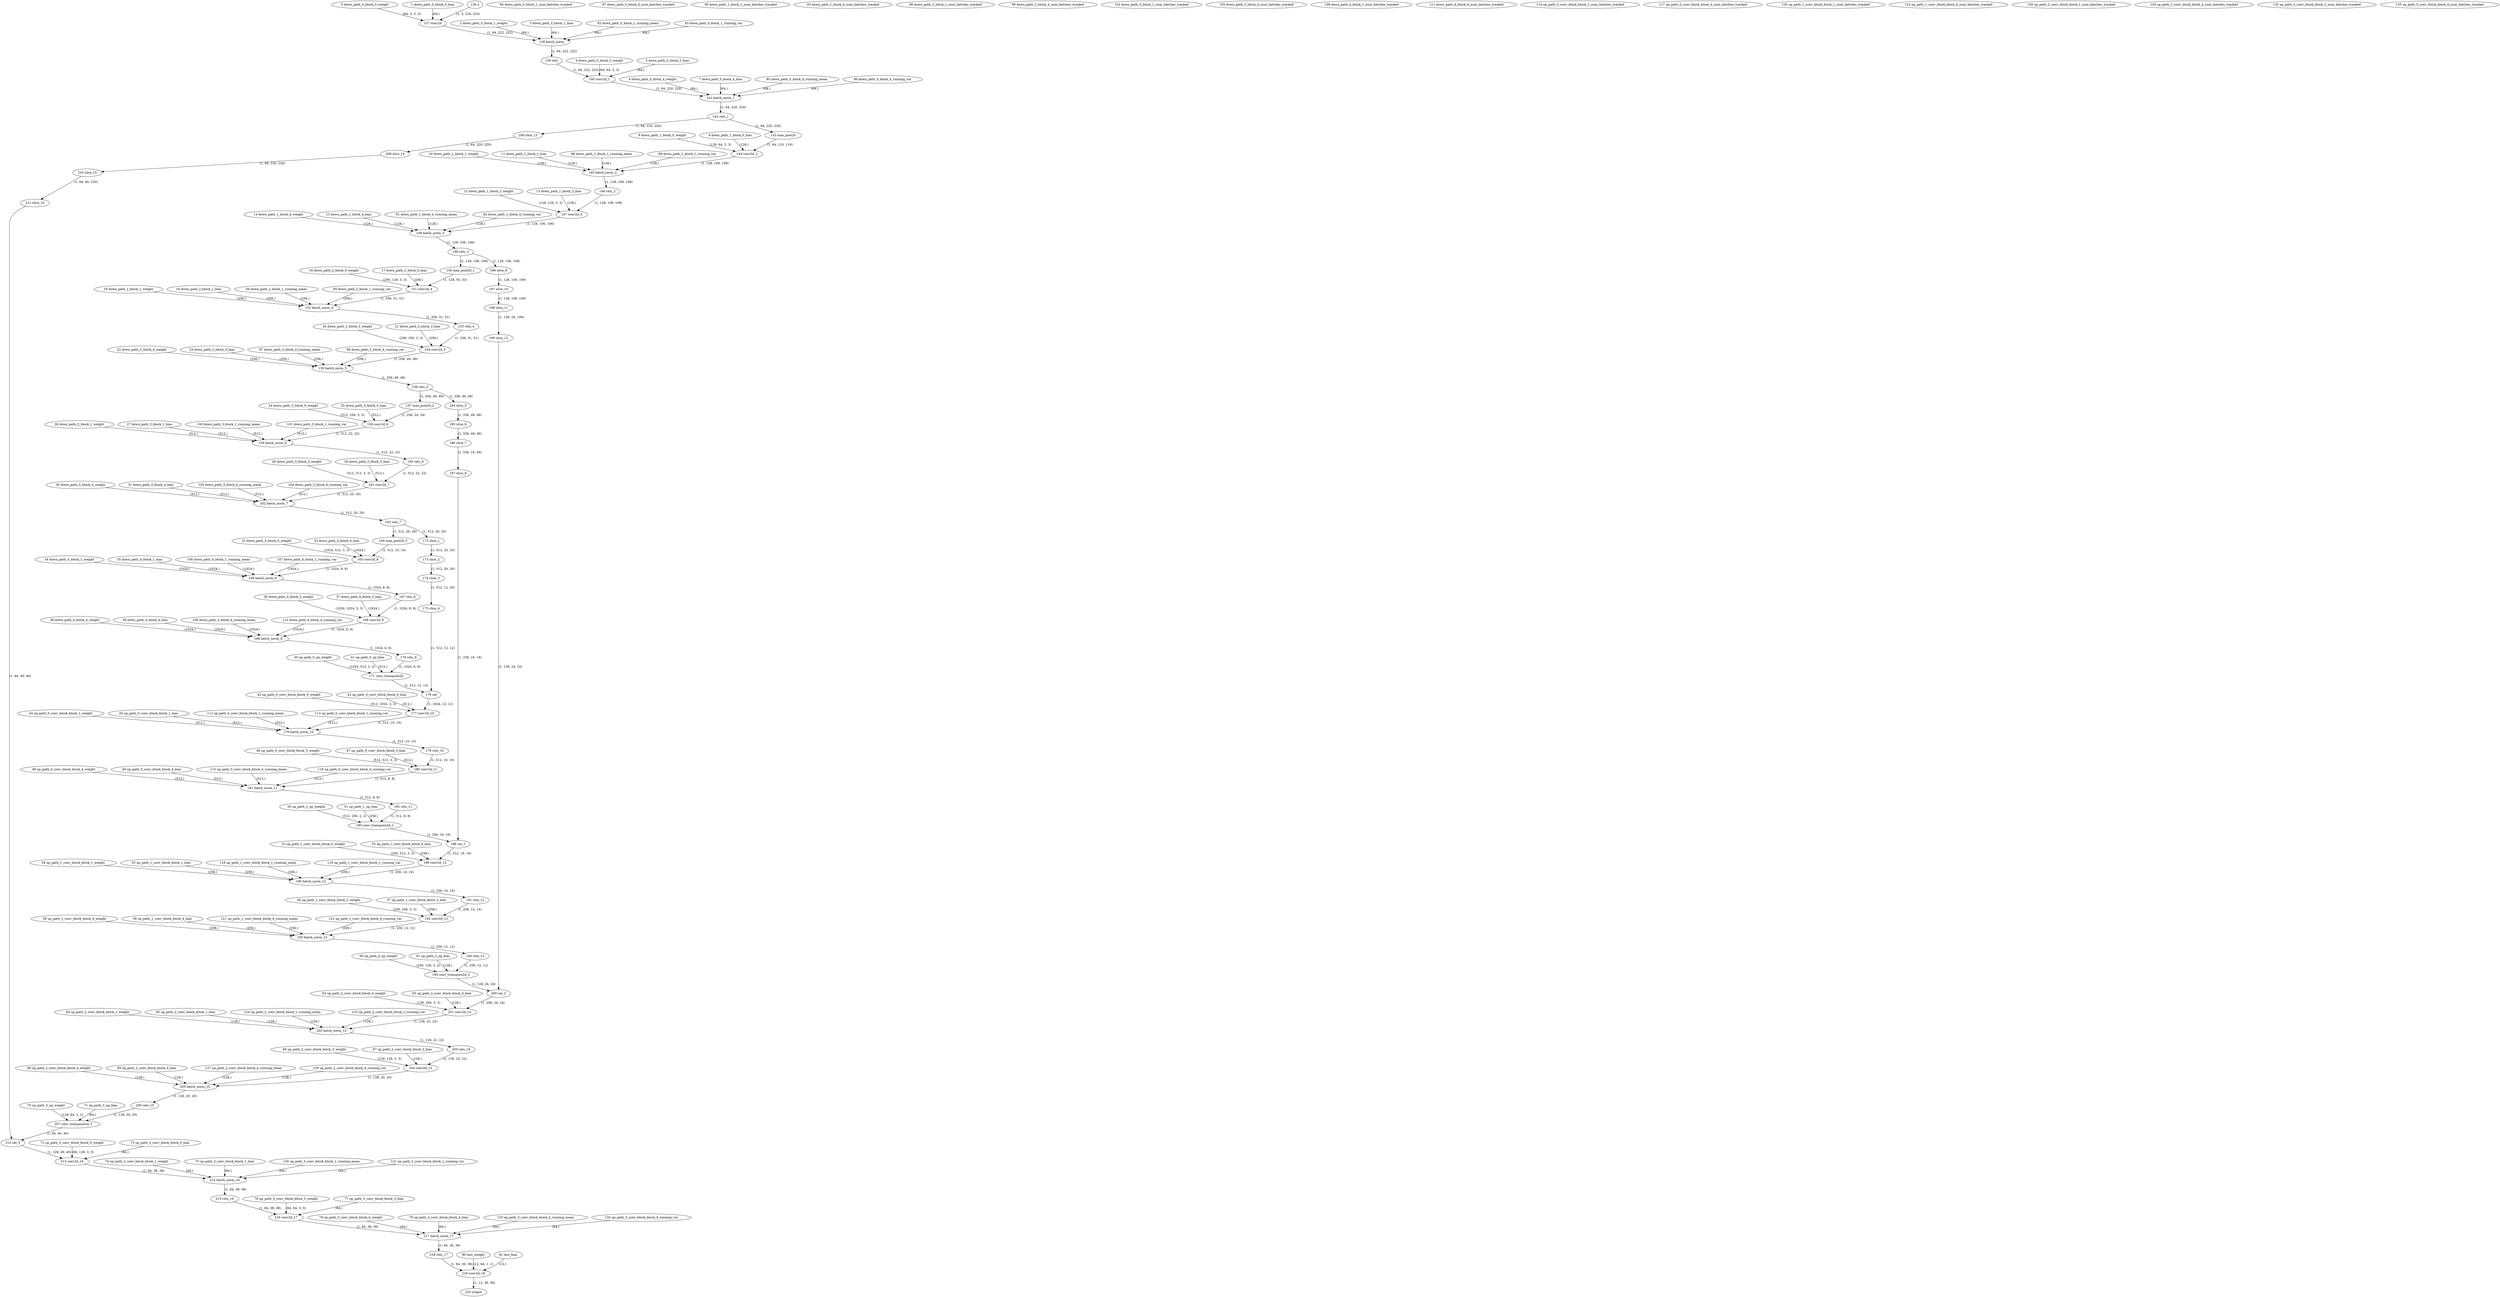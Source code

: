 strict digraph {
"0 down_path_0_block_0_weight" [id=0, type="get_attr"];
"1 down_path_0_block_0_bias" [id=1, type="get_attr"];
"2 down_path_0_block_1_weight" [id=2, type="get_attr"];
"3 down_path_0_block_1_bias" [id=3, type="get_attr"];
"4 down_path_0_block_3_weight" [id=4, type="get_attr"];
"5 down_path_0_block_3_bias" [id=5, type="get_attr"];
"6 down_path_0_block_4_weight" [id=6, type="get_attr"];
"7 down_path_0_block_4_bias" [id=7, type="get_attr"];
"8 down_path_1_block_0_weight" [id=8, type="get_attr"];
"9 down_path_1_block_0_bias" [id=9, type="get_attr"];
"10 down_path_1_block_1_weight" [id=10, type="get_attr"];
"11 down_path_1_block_1_bias" [id=11, type="get_attr"];
"12 down_path_1_block_3_weight" [id=12, type="get_attr"];
"13 down_path_1_block_3_bias" [id=13, type="get_attr"];
"14 down_path_1_block_4_weight" [id=14, type="get_attr"];
"15 down_path_1_block_4_bias" [id=15, type="get_attr"];
"16 down_path_2_block_0_weight" [id=16, type="get_attr"];
"17 down_path_2_block_0_bias" [id=17, type="get_attr"];
"18 down_path_2_block_1_weight" [id=18, type="get_attr"];
"19 down_path_2_block_1_bias" [id=19, type="get_attr"];
"20 down_path_2_block_3_weight" [id=20, type="get_attr"];
"21 down_path_2_block_3_bias" [id=21, type="get_attr"];
"22 down_path_2_block_4_weight" [id=22, type="get_attr"];
"23 down_path_2_block_4_bias" [id=23, type="get_attr"];
"24 down_path_3_block_0_weight" [id=24, type="get_attr"];
"25 down_path_3_block_0_bias" [id=25, type="get_attr"];
"26 down_path_3_block_1_weight" [id=26, type="get_attr"];
"27 down_path_3_block_1_bias" [id=27, type="get_attr"];
"28 down_path_3_block_3_weight" [id=28, type="get_attr"];
"29 down_path_3_block_3_bias" [id=29, type="get_attr"];
"30 down_path_3_block_4_weight" [id=30, type="get_attr"];
"31 down_path_3_block_4_bias" [id=31, type="get_attr"];
"32 down_path_4_block_0_weight" [id=32, type="get_attr"];
"33 down_path_4_block_0_bias" [id=33, type="get_attr"];
"34 down_path_4_block_1_weight" [id=34, type="get_attr"];
"35 down_path_4_block_1_bias" [id=35, type="get_attr"];
"36 down_path_4_block_3_weight" [id=36, type="get_attr"];
"37 down_path_4_block_3_bias" [id=37, type="get_attr"];
"38 down_path_4_block_4_weight" [id=38, type="get_attr"];
"39 down_path_4_block_4_bias" [id=39, type="get_attr"];
"40 up_path_0_up_weight" [id=40, type="get_attr"];
"41 up_path_0_up_bias" [id=41, type="get_attr"];
"42 up_path_0_conv_block_block_0_weight" [id=42, type="get_attr"];
"43 up_path_0_conv_block_block_0_bias" [id=43, type="get_attr"];
"44 up_path_0_conv_block_block_1_weight" [id=44, type="get_attr"];
"45 up_path_0_conv_block_block_1_bias" [id=45, type="get_attr"];
"46 up_path_0_conv_block_block_3_weight" [id=46, type="get_attr"];
"47 up_path_0_conv_block_block_3_bias" [id=47, type="get_attr"];
"48 up_path_0_conv_block_block_4_weight" [id=48, type="get_attr"];
"49 up_path_0_conv_block_block_4_bias" [id=49, type="get_attr"];
"50 up_path_1_up_weight" [id=50, type="get_attr"];
"51 up_path_1_up_bias" [id=51, type="get_attr"];
"52 up_path_1_conv_block_block_0_weight" [id=52, type="get_attr"];
"53 up_path_1_conv_block_block_0_bias" [id=53, type="get_attr"];
"54 up_path_1_conv_block_block_1_weight" [id=54, type="get_attr"];
"55 up_path_1_conv_block_block_1_bias" [id=55, type="get_attr"];
"56 up_path_1_conv_block_block_3_weight" [id=56, type="get_attr"];
"57 up_path_1_conv_block_block_3_bias" [id=57, type="get_attr"];
"58 up_path_1_conv_block_block_4_weight" [id=58, type="get_attr"];
"59 up_path_1_conv_block_block_4_bias" [id=59, type="get_attr"];
"60 up_path_2_up_weight" [id=60, type="get_attr"];
"61 up_path_2_up_bias" [id=61, type="get_attr"];
"62 up_path_2_conv_block_block_0_weight" [id=62, type="get_attr"];
"63 up_path_2_conv_block_block_0_bias" [id=63, type="get_attr"];
"64 up_path_2_conv_block_block_1_weight" [id=64, type="get_attr"];
"65 up_path_2_conv_block_block_1_bias" [id=65, type="get_attr"];
"66 up_path_2_conv_block_block_3_weight" [id=66, type="get_attr"];
"67 up_path_2_conv_block_block_3_bias" [id=67, type="get_attr"];
"68 up_path_2_conv_block_block_4_weight" [id=68, type="get_attr"];
"69 up_path_2_conv_block_block_4_bias" [id=69, type="get_attr"];
"70 up_path_3_up_weight" [id=70, type="get_attr"];
"71 up_path_3_up_bias" [id=71, type="get_attr"];
"72 up_path_3_conv_block_block_0_weight" [id=72, type="get_attr"];
"73 up_path_3_conv_block_block_0_bias" [id=73, type="get_attr"];
"74 up_path_3_conv_block_block_1_weight" [id=74, type="get_attr"];
"75 up_path_3_conv_block_block_1_bias" [id=75, type="get_attr"];
"76 up_path_3_conv_block_block_3_weight" [id=76, type="get_attr"];
"77 up_path_3_conv_block_block_3_bias" [id=77, type="get_attr"];
"78 up_path_3_conv_block_block_4_weight" [id=78, type="get_attr"];
"79 up_path_3_conv_block_block_4_bias" [id=79, type="get_attr"];
"80 last_weight" [id=80, type="get_attr"];
"81 last_bias" [id=81, type="get_attr"];
"82 down_path_0_block_1_running_mean" [id=82, type="get_attr"];
"83 down_path_0_block_1_running_var" [id=83, type="get_attr"];
"84 down_path_0_block_1_num_batches_tracked" [id=84, type="get_attr"];
"85 down_path_0_block_4_running_mean" [id=85, type="get_attr"];
"86 down_path_0_block_4_running_var" [id=86, type="get_attr"];
"87 down_path_0_block_4_num_batches_tracked" [id=87, type="get_attr"];
"88 down_path_1_block_1_running_mean" [id=88, type="get_attr"];
"89 down_path_1_block_1_running_var" [id=89, type="get_attr"];
"90 down_path_1_block_1_num_batches_tracked" [id=90, type="get_attr"];
"91 down_path_1_block_4_running_mean" [id=91, type="get_attr"];
"92 down_path_1_block_4_running_var" [id=92, type="get_attr"];
"93 down_path_1_block_4_num_batches_tracked" [id=93, type="get_attr"];
"94 down_path_2_block_1_running_mean" [id=94, type="get_attr"];
"95 down_path_2_block_1_running_var" [id=95, type="get_attr"];
"96 down_path_2_block_1_num_batches_tracked" [id=96, type="get_attr"];
"97 down_path_2_block_4_running_mean" [id=97, type="get_attr"];
"98 down_path_2_block_4_running_var" [id=98, type="get_attr"];
"99 down_path_2_block_4_num_batches_tracked" [id=99, type="get_attr"];
"100 down_path_3_block_1_running_mean" [id=100, type="get_attr"];
"101 down_path_3_block_1_running_var" [id=101, type="get_attr"];
"102 down_path_3_block_1_num_batches_tracked" [id=102, type="get_attr"];
"103 down_path_3_block_4_running_mean" [id=103, type="get_attr"];
"104 down_path_3_block_4_running_var" [id=104, type="get_attr"];
"105 down_path_3_block_4_num_batches_tracked" [id=105, type="get_attr"];
"106 down_path_4_block_1_running_mean" [id=106, type="get_attr"];
"107 down_path_4_block_1_running_var" [id=107, type="get_attr"];
"108 down_path_4_block_1_num_batches_tracked" [id=108, type="get_attr"];
"109 down_path_4_block_4_running_mean" [id=109, type="get_attr"];
"110 down_path_4_block_4_running_var" [id=110, type="get_attr"];
"111 down_path_4_block_4_num_batches_tracked" [id=111, type="get_attr"];
"112 up_path_0_conv_block_block_1_running_mean" [id=112, type="get_attr"];
"113 up_path_0_conv_block_block_1_running_var" [id=113, type="get_attr"];
"114 up_path_0_conv_block_block_1_num_batches_tracked" [id=114, type="get_attr"];
"115 up_path_0_conv_block_block_4_running_mean" [id=115, type="get_attr"];
"116 up_path_0_conv_block_block_4_running_var" [id=116, type="get_attr"];
"117 up_path_0_conv_block_block_4_num_batches_tracked" [id=117, type="get_attr"];
"118 up_path_1_conv_block_block_1_running_mean" [id=118, type="get_attr"];
"119 up_path_1_conv_block_block_1_running_var" [id=119, type="get_attr"];
"120 up_path_1_conv_block_block_1_num_batches_tracked" [id=120, type="get_attr"];
"121 up_path_1_conv_block_block_4_running_mean" [id=121, type="get_attr"];
"122 up_path_1_conv_block_block_4_running_var" [id=122, type="get_attr"];
"123 up_path_1_conv_block_block_4_num_batches_tracked" [id=123, type="get_attr"];
"124 up_path_2_conv_block_block_1_running_mean" [id=124, type="get_attr"];
"125 up_path_2_conv_block_block_1_running_var" [id=125, type="get_attr"];
"126 up_path_2_conv_block_block_1_num_batches_tracked" [id=126, type="get_attr"];
"127 up_path_2_conv_block_block_4_running_mean" [id=127, type="get_attr"];
"128 up_path_2_conv_block_block_4_running_var" [id=128, type="get_attr"];
"129 up_path_2_conv_block_block_4_num_batches_tracked" [id=129, type="get_attr"];
"130 up_path_3_conv_block_block_1_running_mean" [id=130, type="get_attr"];
"131 up_path_3_conv_block_block_1_running_var" [id=131, type="get_attr"];
"132 up_path_3_conv_block_block_1_num_batches_tracked" [id=132, type="get_attr"];
"133 up_path_3_conv_block_block_4_running_mean" [id=133, type="get_attr"];
"134 up_path_3_conv_block_block_4_running_var" [id=134, type="get_attr"];
"135 up_path_3_conv_block_block_4_num_batches_tracked" [id=135, type="get_attr"];
"136 x" [id=136, type=input];
"137 conv2d" [id=137, type=conv2d];
"138 batch_norm" [id=138, type="batch_norm"];
"139 relu" [id=139, type=relu];
"140 conv2d_1" [id=140, type=conv2d];
"141 batch_norm_1" [id=141, type="batch_norm"];
"142 relu_1" [id=142, type=relu];
"143 max_pool2d" [id=143, type="max_pool2d"];
"144 conv2d_2" [id=144, type=conv2d];
"145 batch_norm_2" [id=145, type="batch_norm"];
"146 relu_2" [id=146, type=relu];
"147 conv2d_3" [id=147, type=conv2d];
"148 batch_norm_3" [id=148, type="batch_norm"];
"149 relu_3" [id=149, type=relu];
"150 max_pool2d_1" [id=150, type="max_pool2d"];
"151 conv2d_4" [id=151, type=conv2d];
"152 batch_norm_4" [id=152, type="batch_norm"];
"153 relu_4" [id=153, type=relu];
"154 conv2d_5" [id=154, type=conv2d];
"155 batch_norm_5" [id=155, type="batch_norm"];
"156 relu_5" [id=156, type=relu];
"157 max_pool2d_2" [id=157, type="max_pool2d"];
"158 conv2d_6" [id=158, type=conv2d];
"159 batch_norm_6" [id=159, type="batch_norm"];
"160 relu_6" [id=160, type=relu];
"161 conv2d_7" [id=161, type=conv2d];
"162 batch_norm_7" [id=162, type="batch_norm"];
"163 relu_7" [id=163, type=relu];
"164 max_pool2d_3" [id=164, type="max_pool2d"];
"165 conv2d_8" [id=165, type=conv2d];
"166 batch_norm_8" [id=166, type="batch_norm"];
"167 relu_8" [id=167, type=relu];
"168 conv2d_9" [id=168, type=conv2d];
"169 batch_norm_9" [id=169, type="batch_norm"];
"170 relu_9" [id=170, type=relu];
"171 conv_transpose2d" [id=171, type="conv_transpose2d"];
"172 slice_1" [id=172, type=slice];
"173 slice_2" [id=173, type=slice];
"174 slice_3" [id=174, type=slice];
"175 slice_4" [id=175, type=slice];
"176 cat" [id=176, type=cat];
"177 conv2d_10" [id=177, type=conv2d];
"178 batch_norm_10" [id=178, type="batch_norm"];
"179 relu_10" [id=179, type=relu];
"180 conv2d_11" [id=180, type=conv2d];
"181 batch_norm_11" [id=181, type="batch_norm"];
"182 relu_11" [id=182, type=relu];
"183 conv_transpose2d_1" [id=183, type="conv_transpose2d"];
"184 slice_5" [id=184, type=slice];
"185 slice_6" [id=185, type=slice];
"186 slice_7" [id=186, type=slice];
"187 slice_8" [id=187, type=slice];
"188 cat_1" [id=188, type=cat];
"189 conv2d_12" [id=189, type=conv2d];
"190 batch_norm_12" [id=190, type="batch_norm"];
"191 relu_12" [id=191, type=relu];
"192 conv2d_13" [id=192, type=conv2d];
"193 batch_norm_13" [id=193, type="batch_norm"];
"194 relu_13" [id=194, type=relu];
"195 conv_transpose2d_2" [id=195, type="conv_transpose2d"];
"196 slice_9" [id=196, type=slice];
"197 slice_10" [id=197, type=slice];
"198 slice_11" [id=198, type=slice];
"199 slice_12" [id=199, type=slice];
"200 cat_2" [id=200, type=cat];
"201 conv2d_14" [id=201, type=conv2d];
"202 batch_norm_14" [id=202, type="batch_norm"];
"203 relu_14" [id=203, type=relu];
"204 conv2d_15" [id=204, type=conv2d];
"205 batch_norm_15" [id=205, type="batch_norm"];
"206 relu_15" [id=206, type=relu];
"207 conv_transpose2d_3" [id=207, type="conv_transpose2d"];
"208 slice_13" [id=208, type=slice];
"209 slice_14" [id=209, type=slice];
"210 slice_15" [id=210, type=slice];
"211 slice_16" [id=211, type=slice];
"212 cat_3" [id=212, type=cat];
"213 conv2d_16" [id=213, type=conv2d];
"214 batch_norm_16" [id=214, type="batch_norm"];
"215 relu_16" [id=215, type=relu];
"216 conv2d_17" [id=216, type=conv2d];
"217 batch_norm_17" [id=217, type="batch_norm"];
"218 relu_17" [id=218, type=relu];
"219 conv2d_18" [id=219, type=conv2d];
"220 output" [id=220, type=output];
"0 down_path_0_block_0_weight" -> "137 conv2d" [style=solid, label="(64, 3, 3, 3)"];
"1 down_path_0_block_0_bias" -> "137 conv2d" [style=solid, label="(64,)"];
"2 down_path_0_block_1_weight" -> "138 batch_norm" [style=solid, label="(64,)"];
"3 down_path_0_block_1_bias" -> "138 batch_norm" [style=solid, label="(64,)"];
"4 down_path_0_block_3_weight" -> "140 conv2d_1" [style=solid, label="(64, 64, 3, 3)"];
"5 down_path_0_block_3_bias" -> "140 conv2d_1" [style=solid, label="(64,)"];
"6 down_path_0_block_4_weight" -> "141 batch_norm_1" [style=solid, label="(64,)"];
"7 down_path_0_block_4_bias" -> "141 batch_norm_1" [style=solid, label="(64,)"];
"8 down_path_1_block_0_weight" -> "144 conv2d_2" [style=solid, label="(128, 64, 3, 3)"];
"9 down_path_1_block_0_bias" -> "144 conv2d_2" [style=solid, label="(128,)"];
"10 down_path_1_block_1_weight" -> "145 batch_norm_2" [style=solid, label="(128,)"];
"11 down_path_1_block_1_bias" -> "145 batch_norm_2" [style=solid, label="(128,)"];
"12 down_path_1_block_3_weight" -> "147 conv2d_3" [style=solid, label="(128, 128, 3, 3)"];
"13 down_path_1_block_3_bias" -> "147 conv2d_3" [style=solid, label="(128,)"];
"14 down_path_1_block_4_weight" -> "148 batch_norm_3" [style=solid, label="(128,)"];
"15 down_path_1_block_4_bias" -> "148 batch_norm_3" [style=solid, label="(128,)"];
"16 down_path_2_block_0_weight" -> "151 conv2d_4" [style=solid, label="(256, 128, 3, 3)"];
"17 down_path_2_block_0_bias" -> "151 conv2d_4" [style=solid, label="(256,)"];
"18 down_path_2_block_1_weight" -> "152 batch_norm_4" [style=solid, label="(256,)"];
"19 down_path_2_block_1_bias" -> "152 batch_norm_4" [style=solid, label="(256,)"];
"20 down_path_2_block_3_weight" -> "154 conv2d_5" [style=solid, label="(256, 256, 3, 3)"];
"21 down_path_2_block_3_bias" -> "154 conv2d_5" [style=solid, label="(256,)"];
"22 down_path_2_block_4_weight" -> "155 batch_norm_5" [style=solid, label="(256,)"];
"23 down_path_2_block_4_bias" -> "155 batch_norm_5" [style=solid, label="(256,)"];
"24 down_path_3_block_0_weight" -> "158 conv2d_6" [style=solid, label="(512, 256, 3, 3)"];
"25 down_path_3_block_0_bias" -> "158 conv2d_6" [style=solid, label="(512,)"];
"26 down_path_3_block_1_weight" -> "159 batch_norm_6" [style=solid, label="(512,)"];
"27 down_path_3_block_1_bias" -> "159 batch_norm_6" [style=solid, label="(512,)"];
"28 down_path_3_block_3_weight" -> "161 conv2d_7" [style=solid, label="(512, 512, 3, 3)"];
"29 down_path_3_block_3_bias" -> "161 conv2d_7" [style=solid, label="(512,)"];
"30 down_path_3_block_4_weight" -> "162 batch_norm_7" [style=solid, label="(512,)"];
"31 down_path_3_block_4_bias" -> "162 batch_norm_7" [style=solid, label="(512,)"];
"32 down_path_4_block_0_weight" -> "165 conv2d_8" [style=solid, label="(1024, 512, 3, 3)"];
"33 down_path_4_block_0_bias" -> "165 conv2d_8" [style=solid, label="(1024,)"];
"34 down_path_4_block_1_weight" -> "166 batch_norm_8" [style=solid, label="(1024,)"];
"35 down_path_4_block_1_bias" -> "166 batch_norm_8" [style=solid, label="(1024,)"];
"36 down_path_4_block_3_weight" -> "168 conv2d_9" [style=solid, label="(1024, 1024, 3, 3)"];
"37 down_path_4_block_3_bias" -> "168 conv2d_9" [style=solid, label="(1024,)"];
"38 down_path_4_block_4_weight" -> "169 batch_norm_9" [style=solid, label="(1024,)"];
"39 down_path_4_block_4_bias" -> "169 batch_norm_9" [style=solid, label="(1024,)"];
"40 up_path_0_up_weight" -> "171 conv_transpose2d" [style=solid, label="(1024, 512, 2, 2)"];
"41 up_path_0_up_bias" -> "171 conv_transpose2d" [style=solid, label="(512,)"];
"42 up_path_0_conv_block_block_0_weight" -> "177 conv2d_10" [style=solid, label="(512, 1024, 3, 3)"];
"43 up_path_0_conv_block_block_0_bias" -> "177 conv2d_10" [style=solid, label="(512,)"];
"44 up_path_0_conv_block_block_1_weight" -> "178 batch_norm_10" [style=solid, label="(512,)"];
"45 up_path_0_conv_block_block_1_bias" -> "178 batch_norm_10" [style=solid, label="(512,)"];
"46 up_path_0_conv_block_block_3_weight" -> "180 conv2d_11" [style=solid, label="(512, 512, 3, 3)"];
"47 up_path_0_conv_block_block_3_bias" -> "180 conv2d_11" [style=solid, label="(512,)"];
"48 up_path_0_conv_block_block_4_weight" -> "181 batch_norm_11" [style=solid, label="(512,)"];
"49 up_path_0_conv_block_block_4_bias" -> "181 batch_norm_11" [style=solid, label="(512,)"];
"50 up_path_1_up_weight" -> "183 conv_transpose2d_1" [style=solid, label="(512, 256, 2, 2)"];
"51 up_path_1_up_bias" -> "183 conv_transpose2d_1" [style=solid, label="(256,)"];
"52 up_path_1_conv_block_block_0_weight" -> "189 conv2d_12" [style=solid, label="(256, 512, 3, 3)"];
"53 up_path_1_conv_block_block_0_bias" -> "189 conv2d_12" [style=solid, label="(256,)"];
"54 up_path_1_conv_block_block_1_weight" -> "190 batch_norm_12" [style=solid, label="(256,)"];
"55 up_path_1_conv_block_block_1_bias" -> "190 batch_norm_12" [style=solid, label="(256,)"];
"56 up_path_1_conv_block_block_3_weight" -> "192 conv2d_13" [style=solid, label="(256, 256, 3, 3)"];
"57 up_path_1_conv_block_block_3_bias" -> "192 conv2d_13" [style=solid, label="(256,)"];
"58 up_path_1_conv_block_block_4_weight" -> "193 batch_norm_13" [style=solid, label="(256,)"];
"59 up_path_1_conv_block_block_4_bias" -> "193 batch_norm_13" [style=solid, label="(256,)"];
"60 up_path_2_up_weight" -> "195 conv_transpose2d_2" [style=solid, label="(256, 128, 2, 2)"];
"61 up_path_2_up_bias" -> "195 conv_transpose2d_2" [style=solid, label="(128,)"];
"62 up_path_2_conv_block_block_0_weight" -> "201 conv2d_14" [style=solid, label="(128, 256, 3, 3)"];
"63 up_path_2_conv_block_block_0_bias" -> "201 conv2d_14" [style=solid, label="(128,)"];
"64 up_path_2_conv_block_block_1_weight" -> "202 batch_norm_14" [style=solid, label="(128,)"];
"65 up_path_2_conv_block_block_1_bias" -> "202 batch_norm_14" [style=solid, label="(128,)"];
"66 up_path_2_conv_block_block_3_weight" -> "204 conv2d_15" [style=solid, label="(128, 128, 3, 3)"];
"67 up_path_2_conv_block_block_3_bias" -> "204 conv2d_15" [style=solid, label="(128,)"];
"68 up_path_2_conv_block_block_4_weight" -> "205 batch_norm_15" [style=solid, label="(128,)"];
"69 up_path_2_conv_block_block_4_bias" -> "205 batch_norm_15" [style=solid, label="(128,)"];
"70 up_path_3_up_weight" -> "207 conv_transpose2d_3" [style=solid, label="(128, 64, 2, 2)"];
"71 up_path_3_up_bias" -> "207 conv_transpose2d_3" [style=solid, label="(64,)"];
"72 up_path_3_conv_block_block_0_weight" -> "213 conv2d_16" [style=solid, label="(64, 128, 3, 3)"];
"73 up_path_3_conv_block_block_0_bias" -> "213 conv2d_16" [style=solid, label="(64,)"];
"74 up_path_3_conv_block_block_1_weight" -> "214 batch_norm_16" [style=solid, label="(64,)"];
"75 up_path_3_conv_block_block_1_bias" -> "214 batch_norm_16" [style=solid, label="(64,)"];
"76 up_path_3_conv_block_block_3_weight" -> "216 conv2d_17" [style=solid, label="(64, 64, 3, 3)"];
"77 up_path_3_conv_block_block_3_bias" -> "216 conv2d_17" [style=solid, label="(64,)"];
"78 up_path_3_conv_block_block_4_weight" -> "217 batch_norm_17" [style=solid, label="(64,)"];
"79 up_path_3_conv_block_block_4_bias" -> "217 batch_norm_17" [style=solid, label="(64,)"];
"80 last_weight" -> "219 conv2d_18" [style=solid, label="(12, 64, 1, 1)"];
"81 last_bias" -> "219 conv2d_18" [style=solid, label="(12,)"];
"82 down_path_0_block_1_running_mean" -> "138 batch_norm" [style=solid, label="(64,)"];
"83 down_path_0_block_1_running_var" -> "138 batch_norm" [style=solid, label="(64,)"];
"85 down_path_0_block_4_running_mean" -> "141 batch_norm_1" [style=solid, label="(64,)"];
"86 down_path_0_block_4_running_var" -> "141 batch_norm_1" [style=solid, label="(64,)"];
"88 down_path_1_block_1_running_mean" -> "145 batch_norm_2" [style=solid, label="(128,)"];
"89 down_path_1_block_1_running_var" -> "145 batch_norm_2" [style=solid, label="(128,)"];
"91 down_path_1_block_4_running_mean" -> "148 batch_norm_3" [style=solid, label="(128,)"];
"92 down_path_1_block_4_running_var" -> "148 batch_norm_3" [style=solid, label="(128,)"];
"94 down_path_2_block_1_running_mean" -> "152 batch_norm_4" [style=solid, label="(256,)"];
"95 down_path_2_block_1_running_var" -> "152 batch_norm_4" [style=solid, label="(256,)"];
"97 down_path_2_block_4_running_mean" -> "155 batch_norm_5" [style=solid, label="(256,)"];
"98 down_path_2_block_4_running_var" -> "155 batch_norm_5" [style=solid, label="(256,)"];
"100 down_path_3_block_1_running_mean" -> "159 batch_norm_6" [style=solid, label="(512,)"];
"101 down_path_3_block_1_running_var" -> "159 batch_norm_6" [style=solid, label="(512,)"];
"103 down_path_3_block_4_running_mean" -> "162 batch_norm_7" [style=solid, label="(512,)"];
"104 down_path_3_block_4_running_var" -> "162 batch_norm_7" [style=solid, label="(512,)"];
"106 down_path_4_block_1_running_mean" -> "166 batch_norm_8" [style=solid, label="(1024,)"];
"107 down_path_4_block_1_running_var" -> "166 batch_norm_8" [style=solid, label="(1024,)"];
"109 down_path_4_block_4_running_mean" -> "169 batch_norm_9" [style=solid, label="(1024,)"];
"110 down_path_4_block_4_running_var" -> "169 batch_norm_9" [style=solid, label="(1024,)"];
"112 up_path_0_conv_block_block_1_running_mean" -> "178 batch_norm_10" [style=solid, label="(512,)"];
"113 up_path_0_conv_block_block_1_running_var" -> "178 batch_norm_10" [style=solid, label="(512,)"];
"115 up_path_0_conv_block_block_4_running_mean" -> "181 batch_norm_11" [style=solid, label="(512,)"];
"116 up_path_0_conv_block_block_4_running_var" -> "181 batch_norm_11" [style=solid, label="(512,)"];
"118 up_path_1_conv_block_block_1_running_mean" -> "190 batch_norm_12" [style=solid, label="(256,)"];
"119 up_path_1_conv_block_block_1_running_var" -> "190 batch_norm_12" [style=solid, label="(256,)"];
"121 up_path_1_conv_block_block_4_running_mean" -> "193 batch_norm_13" [style=solid, label="(256,)"];
"122 up_path_1_conv_block_block_4_running_var" -> "193 batch_norm_13" [style=solid, label="(256,)"];
"124 up_path_2_conv_block_block_1_running_mean" -> "202 batch_norm_14" [style=solid, label="(128,)"];
"125 up_path_2_conv_block_block_1_running_var" -> "202 batch_norm_14" [style=solid, label="(128,)"];
"127 up_path_2_conv_block_block_4_running_mean" -> "205 batch_norm_15" [style=solid, label="(128,)"];
"128 up_path_2_conv_block_block_4_running_var" -> "205 batch_norm_15" [style=solid, label="(128,)"];
"130 up_path_3_conv_block_block_1_running_mean" -> "214 batch_norm_16" [style=solid, label="(64,)"];
"131 up_path_3_conv_block_block_1_running_var" -> "214 batch_norm_16" [style=solid, label="(64,)"];
"133 up_path_3_conv_block_block_4_running_mean" -> "217 batch_norm_17" [style=solid, label="(64,)"];
"134 up_path_3_conv_block_block_4_running_var" -> "217 batch_norm_17" [style=solid, label="(64,)"];
"136 x" -> "137 conv2d" [style=solid, label="(1, 3, 224, 224)"];
"137 conv2d" -> "138 batch_norm" [style=solid, label="(1, 64, 222, 222)"];
"138 batch_norm" -> "139 relu" [style=solid, label="(1, 64, 222, 222)"];
"139 relu" -> "140 conv2d_1" [style=solid, label="(1, 64, 222, 222)"];
"140 conv2d_1" -> "141 batch_norm_1" [style=solid, label="(1, 64, 220, 220)"];
"141 batch_norm_1" -> "142 relu_1" [style=solid, label="(1, 64, 220, 220)"];
"142 relu_1" -> "143 max_pool2d" [style=solid, label="(1, 64, 220, 220)"];
"142 relu_1" -> "208 slice_13" [style=solid, label="(1, 64, 220, 220)"];
"143 max_pool2d" -> "144 conv2d_2" [style=solid, label="(1, 64, 110, 110)"];
"144 conv2d_2" -> "145 batch_norm_2" [style=solid, label="(1, 128, 108, 108)"];
"145 batch_norm_2" -> "146 relu_2" [style=solid, label="(1, 128, 108, 108)"];
"146 relu_2" -> "147 conv2d_3" [style=solid, label="(1, 128, 108, 108)"];
"147 conv2d_3" -> "148 batch_norm_3" [style=solid, label="(1, 128, 106, 106)"];
"148 batch_norm_3" -> "149 relu_3" [style=solid, label="(1, 128, 106, 106)"];
"149 relu_3" -> "150 max_pool2d_1" [style=solid, label="(1, 128, 106, 106)"];
"149 relu_3" -> "196 slice_9" [style=solid, label="(1, 128, 106, 106)"];
"150 max_pool2d_1" -> "151 conv2d_4" [style=solid, label="(1, 128, 53, 53)"];
"151 conv2d_4" -> "152 batch_norm_4" [style=solid, label="(1, 256, 51, 51)"];
"152 batch_norm_4" -> "153 relu_4" [style=solid, label="(1, 256, 51, 51)"];
"153 relu_4" -> "154 conv2d_5" [style=solid, label="(1, 256, 51, 51)"];
"154 conv2d_5" -> "155 batch_norm_5" [style=solid, label="(1, 256, 49, 49)"];
"155 batch_norm_5" -> "156 relu_5" [style=solid, label="(1, 256, 49, 49)"];
"156 relu_5" -> "157 max_pool2d_2" [style=solid, label="(1, 256, 49, 49)"];
"156 relu_5" -> "184 slice_5" [style=solid, label="(1, 256, 49, 49)"];
"157 max_pool2d_2" -> "158 conv2d_6" [style=solid, label="(1, 256, 24, 24)"];
"158 conv2d_6" -> "159 batch_norm_6" [style=solid, label="(1, 512, 22, 22)"];
"159 batch_norm_6" -> "160 relu_6" [style=solid, label="(1, 512, 22, 22)"];
"160 relu_6" -> "161 conv2d_7" [style=solid, label="(1, 512, 22, 22)"];
"161 conv2d_7" -> "162 batch_norm_7" [style=solid, label="(1, 512, 20, 20)"];
"162 batch_norm_7" -> "163 relu_7" [style=solid, label="(1, 512, 20, 20)"];
"163 relu_7" -> "164 max_pool2d_3" [style=solid, label="(1, 512, 20, 20)"];
"163 relu_7" -> "172 slice_1" [style=solid, label="(1, 512, 20, 20)"];
"164 max_pool2d_3" -> "165 conv2d_8" [style=solid, label="(1, 512, 10, 10)"];
"165 conv2d_8" -> "166 batch_norm_8" [style=solid, label="(1, 1024, 8, 8)"];
"166 batch_norm_8" -> "167 relu_8" [style=solid, label="(1, 1024, 8, 8)"];
"167 relu_8" -> "168 conv2d_9" [style=solid, label="(1, 1024, 8, 8)"];
"168 conv2d_9" -> "169 batch_norm_9" [style=solid, label="(1, 1024, 6, 6)"];
"169 batch_norm_9" -> "170 relu_9" [style=solid, label="(1, 1024, 6, 6)"];
"170 relu_9" -> "171 conv_transpose2d" [style=solid, label="(1, 1024, 6, 6)"];
"171 conv_transpose2d" -> "176 cat" [style=solid, label="(1, 512, 12, 12)"];
"172 slice_1" -> "173 slice_2" [style=solid, label="(1, 512, 20, 20)"];
"173 slice_2" -> "174 slice_3" [style=solid, label="(1, 512, 20, 20)"];
"174 slice_3" -> "175 slice_4" [style=solid, label="(1, 512, 12, 20)"];
"175 slice_4" -> "176 cat" [style=solid, label="(1, 512, 12, 12)"];
"176 cat" -> "177 conv2d_10" [style=solid, label="(1, 1024, 12, 12)"];
"177 conv2d_10" -> "178 batch_norm_10" [style=solid, label="(1, 512, 10, 10)"];
"178 batch_norm_10" -> "179 relu_10" [style=solid, label="(1, 512, 10, 10)"];
"179 relu_10" -> "180 conv2d_11" [style=solid, label="(1, 512, 10, 10)"];
"180 conv2d_11" -> "181 batch_norm_11" [style=solid, label="(1, 512, 8, 8)"];
"181 batch_norm_11" -> "182 relu_11" [style=solid, label="(1, 512, 8, 8)"];
"182 relu_11" -> "183 conv_transpose2d_1" [style=solid, label="(1, 512, 8, 8)"];
"183 conv_transpose2d_1" -> "188 cat_1" [style=solid, label="(1, 256, 16, 16)"];
"184 slice_5" -> "185 slice_6" [style=solid, label="(1, 256, 49, 49)"];
"185 slice_6" -> "186 slice_7" [style=solid, label="(1, 256, 49, 49)"];
"186 slice_7" -> "187 slice_8" [style=solid, label="(1, 256, 16, 49)"];
"187 slice_8" -> "188 cat_1" [style=solid, label="(1, 256, 16, 16)"];
"188 cat_1" -> "189 conv2d_12" [style=solid, label="(1, 512, 16, 16)"];
"189 conv2d_12" -> "190 batch_norm_12" [style=solid, label="(1, 256, 14, 14)"];
"190 batch_norm_12" -> "191 relu_12" [style=solid, label="(1, 256, 14, 14)"];
"191 relu_12" -> "192 conv2d_13" [style=solid, label="(1, 256, 14, 14)"];
"192 conv2d_13" -> "193 batch_norm_13" [style=solid, label="(1, 256, 12, 12)"];
"193 batch_norm_13" -> "194 relu_13" [style=solid, label="(1, 256, 12, 12)"];
"194 relu_13" -> "195 conv_transpose2d_2" [style=solid, label="(1, 256, 12, 12)"];
"195 conv_transpose2d_2" -> "200 cat_2" [style=solid, label="(1, 128, 24, 24)"];
"196 slice_9" -> "197 slice_10" [style=solid, label="(1, 128, 106, 106)"];
"197 slice_10" -> "198 slice_11" [style=solid, label="(1, 128, 106, 106)"];
"198 slice_11" -> "199 slice_12" [style=solid, label="(1, 128, 24, 106)"];
"199 slice_12" -> "200 cat_2" [style=solid, label="(1, 128, 24, 24)"];
"200 cat_2" -> "201 conv2d_14" [style=solid, label="(1, 256, 24, 24)"];
"201 conv2d_14" -> "202 batch_norm_14" [style=solid, label="(1, 128, 22, 22)"];
"202 batch_norm_14" -> "203 relu_14" [style=solid, label="(1, 128, 22, 22)"];
"203 relu_14" -> "204 conv2d_15" [style=solid, label="(1, 128, 22, 22)"];
"204 conv2d_15" -> "205 batch_norm_15" [style=solid, label="(1, 128, 20, 20)"];
"205 batch_norm_15" -> "206 relu_15" [style=solid, label="(1, 128, 20, 20)"];
"206 relu_15" -> "207 conv_transpose2d_3" [style=solid, label="(1, 128, 20, 20)"];
"207 conv_transpose2d_3" -> "212 cat_3" [style=solid, label="(1, 64, 40, 40)"];
"208 slice_13" -> "209 slice_14" [style=solid, label="(1, 64, 220, 220)"];
"209 slice_14" -> "210 slice_15" [style=solid, label="(1, 64, 220, 220)"];
"210 slice_15" -> "211 slice_16" [style=solid, label="(1, 64, 40, 220)"];
"211 slice_16" -> "212 cat_3" [style=solid, label="(1, 64, 40, 40)"];
"212 cat_3" -> "213 conv2d_16" [style=solid, label="(1, 128, 40, 40)"];
"213 conv2d_16" -> "214 batch_norm_16" [style=solid, label="(1, 64, 38, 38)"];
"214 batch_norm_16" -> "215 relu_16" [style=solid, label="(1, 64, 38, 38)"];
"215 relu_16" -> "216 conv2d_17" [style=solid, label="(1, 64, 38, 38)"];
"216 conv2d_17" -> "217 batch_norm_17" [style=solid, label="(1, 64, 36, 36)"];
"217 batch_norm_17" -> "218 relu_17" [style=solid, label="(1, 64, 36, 36)"];
"218 relu_17" -> "219 conv2d_18" [style=solid, label="(1, 64, 36, 36)"];
"219 conv2d_18" -> "220 output" [style=solid, label="(1, 12, 36, 36)"];
}
